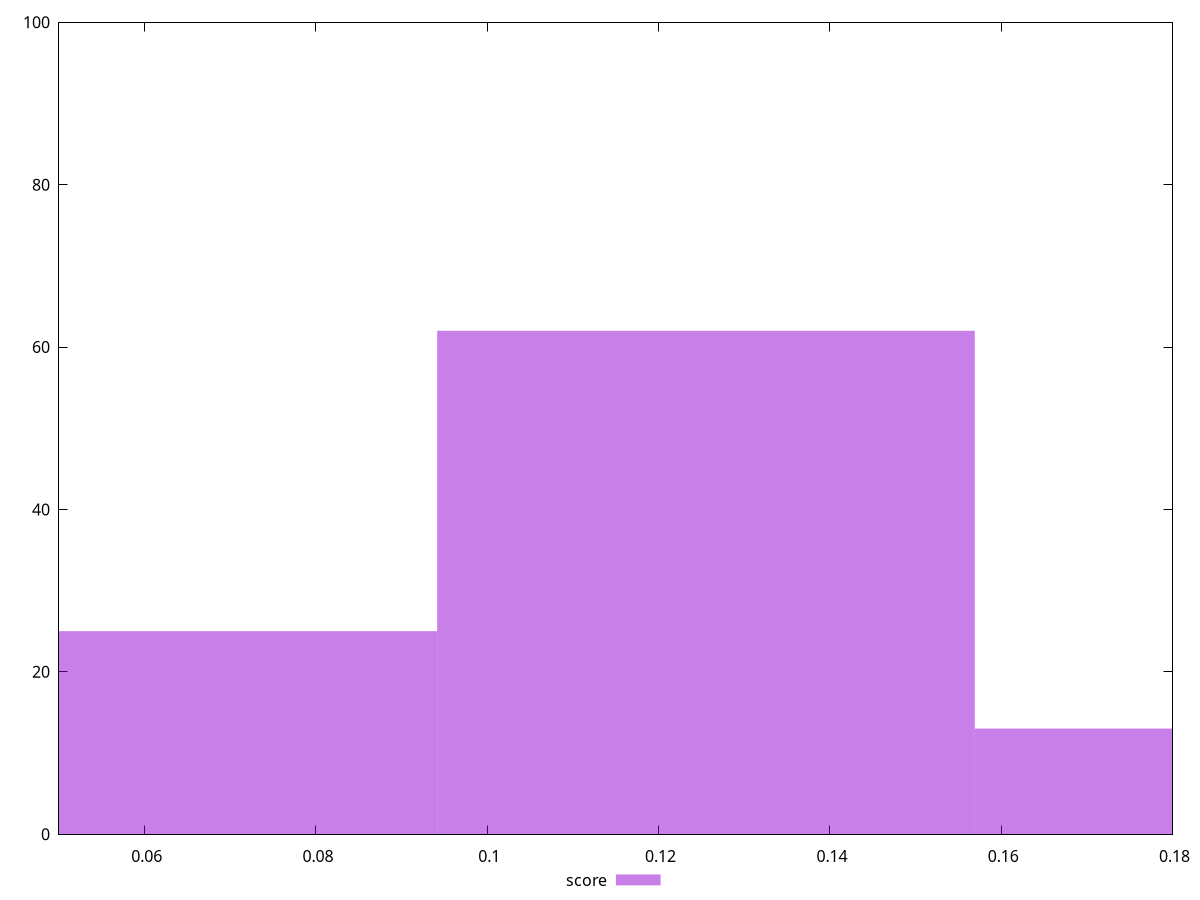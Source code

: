 reset

$score <<EOF
0.06276763251978724 25
0.1255352650395745 62
0.18830289755936175 13
EOF

set key outside below
set boxwidth 0.06276763251978724
set xrange [0.05:0.18]
set yrange [0:100]
set trange [0:100]
set style fill transparent solid 0.5 noborder
set terminal svg size 640, 490 enhanced background rgb 'white'
set output "report_00009_2021-02-08T22-37-41.559Z/interactive/samples/pages/score/histogram.svg"

plot $score title "score" with boxes

reset
